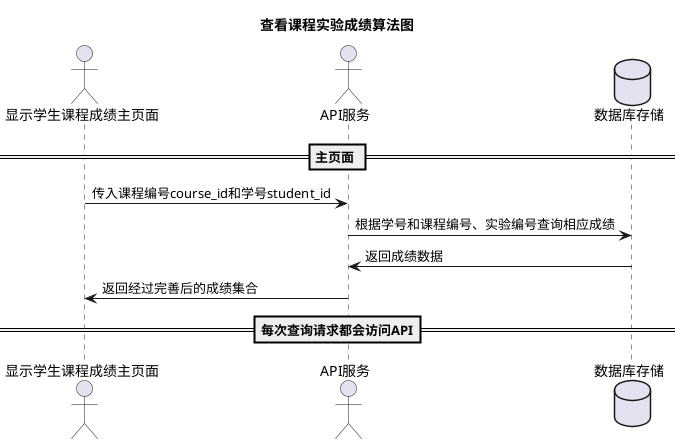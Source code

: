 @startuml

Title 查看课程实验成绩算法图

actor 显示学生课程成绩主页面
actor API服务
database 数据库存储

== 主页面 ==
显示学生课程成绩主页面->API服务:传入课程编号course_id和学号student_id
API服务->数据库存储:根据学号和课程编号、实验编号查询相应成绩
数据库存储->API服务:返回成绩数据
API服务->显示学生课程成绩主页面:返回经过完善后的成绩集合
== 每次查询请求都会访问API==

@enduml
